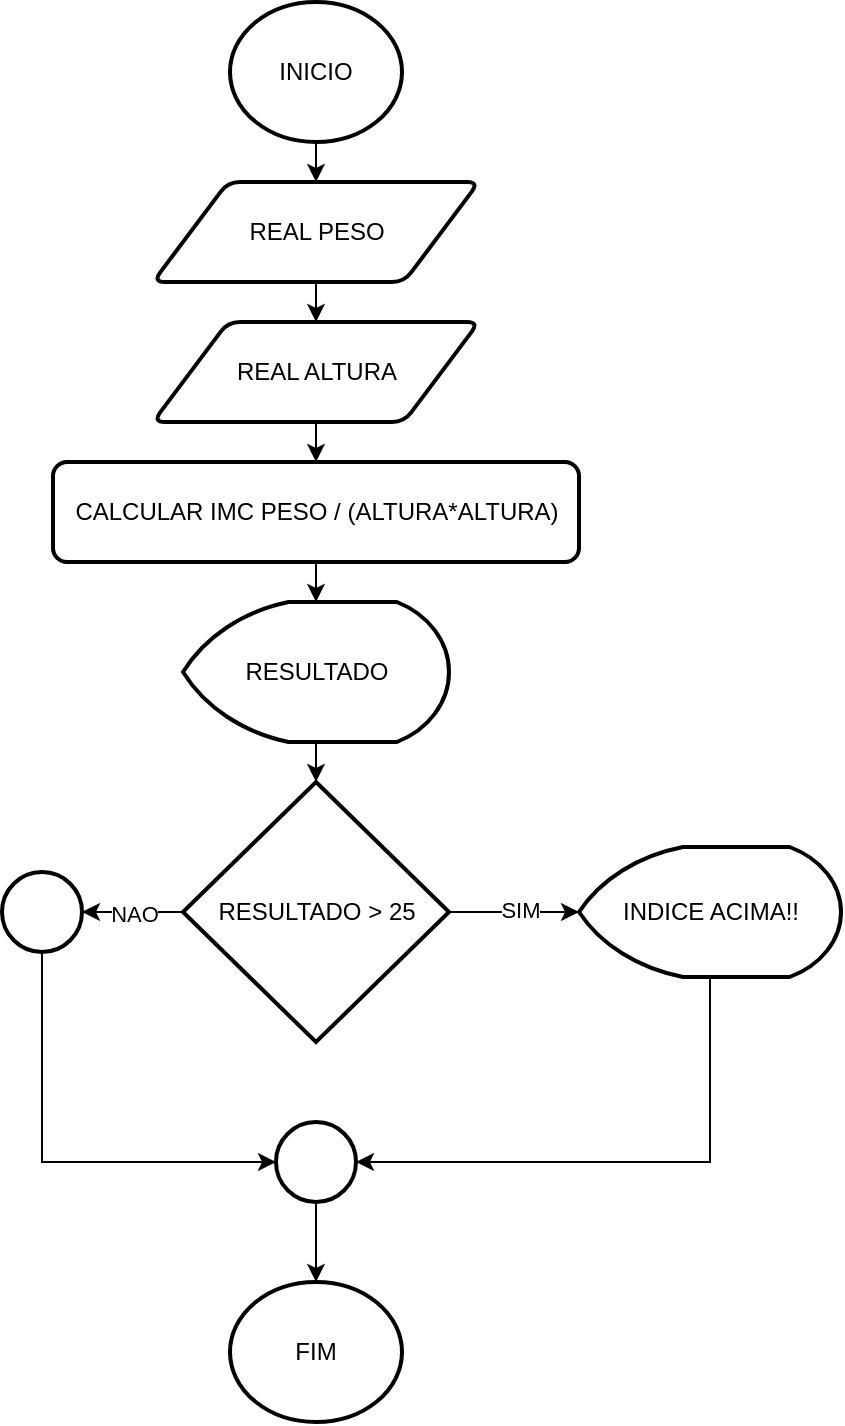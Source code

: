 <mxfile version="25.0.3">
  <diagram name="Página-1" id="dHz9sTDNKnf6qzXqTtZH">
    <mxGraphModel dx="1257" dy="620" grid="1" gridSize="10" guides="1" tooltips="1" connect="1" arrows="1" fold="1" page="1" pageScale="1" pageWidth="827" pageHeight="1169" math="0" shadow="0">
      <root>
        <mxCell id="0" />
        <mxCell id="1" parent="0" />
        <mxCell id="tBe58TExUTwstOTIfK5z-19" style="edgeStyle=orthogonalEdgeStyle;rounded=0;orthogonalLoop=1;jettySize=auto;html=1;exitX=0.5;exitY=1;exitDx=0;exitDy=0;exitPerimeter=0;entryX=0.5;entryY=0;entryDx=0;entryDy=0;" edge="1" parent="1" source="tBe58TExUTwstOTIfK5z-1" target="tBe58TExUTwstOTIfK5z-3">
          <mxGeometry relative="1" as="geometry" />
        </mxCell>
        <mxCell id="tBe58TExUTwstOTIfK5z-1" value="&lt;font style=&quot;vertical-align: inherit;&quot;&gt;&lt;font style=&quot;vertical-align: inherit;&quot;&gt;INICIO&lt;/font&gt;&lt;/font&gt;" style="strokeWidth=2;html=1;shape=mxgraph.flowchart.start_2;whiteSpace=wrap;" vertex="1" parent="1">
          <mxGeometry x="364" y="78" width="86" height="70" as="geometry" />
        </mxCell>
        <mxCell id="tBe58TExUTwstOTIfK5z-2" value="&lt;font style=&quot;vertical-align: inherit;&quot;&gt;&lt;font style=&quot;vertical-align: inherit;&quot;&gt;FIM&lt;/font&gt;&lt;/font&gt;" style="strokeWidth=2;html=1;shape=mxgraph.flowchart.start_2;whiteSpace=wrap;" vertex="1" parent="1">
          <mxGeometry x="364" y="718" width="86" height="70" as="geometry" />
        </mxCell>
        <mxCell id="tBe58TExUTwstOTIfK5z-20" style="edgeStyle=orthogonalEdgeStyle;rounded=0;orthogonalLoop=1;jettySize=auto;html=1;exitX=0.5;exitY=1;exitDx=0;exitDy=0;entryX=0.5;entryY=0;entryDx=0;entryDy=0;" edge="1" parent="1" source="tBe58TExUTwstOTIfK5z-3" target="tBe58TExUTwstOTIfK5z-4">
          <mxGeometry relative="1" as="geometry" />
        </mxCell>
        <mxCell id="tBe58TExUTwstOTIfK5z-3" value="&lt;font style=&quot;vertical-align: inherit;&quot;&gt;&lt;font style=&quot;vertical-align: inherit;&quot;&gt;REAL PESO&lt;/font&gt;&lt;/font&gt;" style="shape=parallelogram;html=1;strokeWidth=2;perimeter=parallelogramPerimeter;whiteSpace=wrap;rounded=1;arcSize=12;size=0.23;" vertex="1" parent="1">
          <mxGeometry x="325.5" y="168" width="163" height="50" as="geometry" />
        </mxCell>
        <mxCell id="tBe58TExUTwstOTIfK5z-21" style="edgeStyle=orthogonalEdgeStyle;rounded=0;orthogonalLoop=1;jettySize=auto;html=1;exitX=0.5;exitY=1;exitDx=0;exitDy=0;entryX=0.5;entryY=0;entryDx=0;entryDy=0;" edge="1" parent="1" source="tBe58TExUTwstOTIfK5z-4" target="tBe58TExUTwstOTIfK5z-5">
          <mxGeometry relative="1" as="geometry" />
        </mxCell>
        <mxCell id="tBe58TExUTwstOTIfK5z-4" value="&lt;font style=&quot;vertical-align: inherit;&quot;&gt;&lt;font style=&quot;vertical-align: inherit;&quot;&gt;REAL ALTURA&lt;/font&gt;&lt;/font&gt;" style="shape=parallelogram;html=1;strokeWidth=2;perimeter=parallelogramPerimeter;whiteSpace=wrap;rounded=1;arcSize=12;size=0.23;" vertex="1" parent="1">
          <mxGeometry x="325.5" y="238" width="163" height="50" as="geometry" />
        </mxCell>
        <mxCell id="tBe58TExUTwstOTIfK5z-5" value="&lt;font style=&quot;vertical-align: inherit;&quot;&gt;&lt;font style=&quot;vertical-align: inherit;&quot;&gt;CALCULAR IMC PESO / (ALTURA*ALTURA)&lt;/font&gt;&lt;/font&gt;" style="rounded=1;whiteSpace=wrap;html=1;absoluteArcSize=1;arcSize=14;strokeWidth=2;" vertex="1" parent="1">
          <mxGeometry x="275.5" y="308" width="263" height="50" as="geometry" />
        </mxCell>
        <mxCell id="tBe58TExUTwstOTIfK5z-23" style="edgeStyle=orthogonalEdgeStyle;rounded=0;orthogonalLoop=1;jettySize=auto;html=1;exitX=0.5;exitY=1;exitDx=0;exitDy=0;exitPerimeter=0;" edge="1" parent="1" source="tBe58TExUTwstOTIfK5z-6" target="tBe58TExUTwstOTIfK5z-7">
          <mxGeometry relative="1" as="geometry" />
        </mxCell>
        <mxCell id="tBe58TExUTwstOTIfK5z-6" value="&lt;font style=&quot;vertical-align: inherit;&quot;&gt;&lt;font style=&quot;vertical-align: inherit;&quot;&gt;RESULTADO&lt;/font&gt;&lt;/font&gt;" style="strokeWidth=2;html=1;shape=mxgraph.flowchart.display;whiteSpace=wrap;" vertex="1" parent="1">
          <mxGeometry x="340.5" y="378" width="133" height="70" as="geometry" />
        </mxCell>
        <mxCell id="tBe58TExUTwstOTIfK5z-10" style="edgeStyle=orthogonalEdgeStyle;rounded=0;orthogonalLoop=1;jettySize=auto;html=1;exitX=1;exitY=0.5;exitDx=0;exitDy=0;exitPerimeter=0;" edge="1" parent="1" source="tBe58TExUTwstOTIfK5z-7">
          <mxGeometry relative="1" as="geometry">
            <mxPoint x="538.5" y="533" as="targetPoint" />
          </mxGeometry>
        </mxCell>
        <mxCell id="tBe58TExUTwstOTIfK5z-11" value="&lt;font style=&quot;vertical-align: inherit;&quot;&gt;&lt;font style=&quot;vertical-align: inherit;&quot;&gt;SIM&lt;/font&gt;&lt;/font&gt;" style="edgeLabel;html=1;align=center;verticalAlign=middle;resizable=0;points=[];" vertex="1" connectable="0" parent="tBe58TExUTwstOTIfK5z-10">
          <mxGeometry x="0.084" y="2" relative="1" as="geometry">
            <mxPoint as="offset" />
          </mxGeometry>
        </mxCell>
        <mxCell id="tBe58TExUTwstOTIfK5z-7" value="&lt;font style=&quot;vertical-align: inherit;&quot;&gt;&lt;font style=&quot;vertical-align: inherit;&quot;&gt;RESULTADO &amp;gt; 25&lt;/font&gt;&lt;/font&gt;" style="strokeWidth=2;html=1;shape=mxgraph.flowchart.decision;whiteSpace=wrap;" vertex="1" parent="1">
          <mxGeometry x="340.5" y="468" width="133" height="130" as="geometry" />
        </mxCell>
        <mxCell id="tBe58TExUTwstOTIfK5z-8" value="" style="strokeWidth=2;html=1;shape=mxgraph.flowchart.start_2;whiteSpace=wrap;" vertex="1" parent="1">
          <mxGeometry x="387" y="638" width="40" height="40" as="geometry" />
        </mxCell>
        <mxCell id="tBe58TExUTwstOTIfK5z-12" value="&lt;font style=&quot;vertical-align: inherit;&quot;&gt;&lt;font style=&quot;vertical-align: inherit;&quot;&gt;INDICE ACIMA!!&lt;/font&gt;&lt;/font&gt;" style="strokeWidth=2;html=1;shape=mxgraph.flowchart.display;whiteSpace=wrap;" vertex="1" parent="1">
          <mxGeometry x="538.5" y="500.5" width="131" height="65" as="geometry" />
        </mxCell>
        <mxCell id="tBe58TExUTwstOTIfK5z-13" value="" style="strokeWidth=2;html=1;shape=mxgraph.flowchart.start_2;whiteSpace=wrap;" vertex="1" parent="1">
          <mxGeometry x="250" y="513" width="40" height="40" as="geometry" />
        </mxCell>
        <mxCell id="tBe58TExUTwstOTIfK5z-14" style="edgeStyle=orthogonalEdgeStyle;rounded=0;orthogonalLoop=1;jettySize=auto;html=1;exitX=0;exitY=0.5;exitDx=0;exitDy=0;exitPerimeter=0;entryX=1;entryY=0.5;entryDx=0;entryDy=0;entryPerimeter=0;" edge="1" parent="1" source="tBe58TExUTwstOTIfK5z-7" target="tBe58TExUTwstOTIfK5z-13">
          <mxGeometry relative="1" as="geometry" />
        </mxCell>
        <mxCell id="tBe58TExUTwstOTIfK5z-15" value="&lt;font style=&quot;vertical-align: inherit;&quot;&gt;&lt;font style=&quot;vertical-align: inherit;&quot;&gt;NAO&lt;/font&gt;&lt;/font&gt;" style="edgeLabel;html=1;align=center;verticalAlign=middle;resizable=0;points=[];" vertex="1" connectable="0" parent="tBe58TExUTwstOTIfK5z-14">
          <mxGeometry x="-0.024" y="1" relative="1" as="geometry">
            <mxPoint as="offset" />
          </mxGeometry>
        </mxCell>
        <mxCell id="tBe58TExUTwstOTIfK5z-16" style="edgeStyle=orthogonalEdgeStyle;rounded=0;orthogonalLoop=1;jettySize=auto;html=1;exitX=0.5;exitY=1;exitDx=0;exitDy=0;exitPerimeter=0;entryX=0;entryY=0.5;entryDx=0;entryDy=0;entryPerimeter=0;" edge="1" parent="1" source="tBe58TExUTwstOTIfK5z-13" target="tBe58TExUTwstOTIfK5z-8">
          <mxGeometry relative="1" as="geometry" />
        </mxCell>
        <mxCell id="tBe58TExUTwstOTIfK5z-17" style="edgeStyle=orthogonalEdgeStyle;rounded=0;orthogonalLoop=1;jettySize=auto;html=1;exitX=0.5;exitY=1;exitDx=0;exitDy=0;exitPerimeter=0;entryX=1;entryY=0.5;entryDx=0;entryDy=0;entryPerimeter=0;" edge="1" parent="1" source="tBe58TExUTwstOTIfK5z-12" target="tBe58TExUTwstOTIfK5z-8">
          <mxGeometry relative="1" as="geometry" />
        </mxCell>
        <mxCell id="tBe58TExUTwstOTIfK5z-18" style="edgeStyle=orthogonalEdgeStyle;rounded=0;orthogonalLoop=1;jettySize=auto;html=1;exitX=0.5;exitY=1;exitDx=0;exitDy=0;exitPerimeter=0;entryX=0.5;entryY=0;entryDx=0;entryDy=0;entryPerimeter=0;" edge="1" parent="1" source="tBe58TExUTwstOTIfK5z-8" target="tBe58TExUTwstOTIfK5z-2">
          <mxGeometry relative="1" as="geometry" />
        </mxCell>
        <mxCell id="tBe58TExUTwstOTIfK5z-22" style="edgeStyle=orthogonalEdgeStyle;rounded=0;orthogonalLoop=1;jettySize=auto;html=1;exitX=0.5;exitY=1;exitDx=0;exitDy=0;entryX=0.5;entryY=0;entryDx=0;entryDy=0;entryPerimeter=0;" edge="1" parent="1" source="tBe58TExUTwstOTIfK5z-5" target="tBe58TExUTwstOTIfK5z-6">
          <mxGeometry relative="1" as="geometry" />
        </mxCell>
      </root>
    </mxGraphModel>
  </diagram>
</mxfile>
